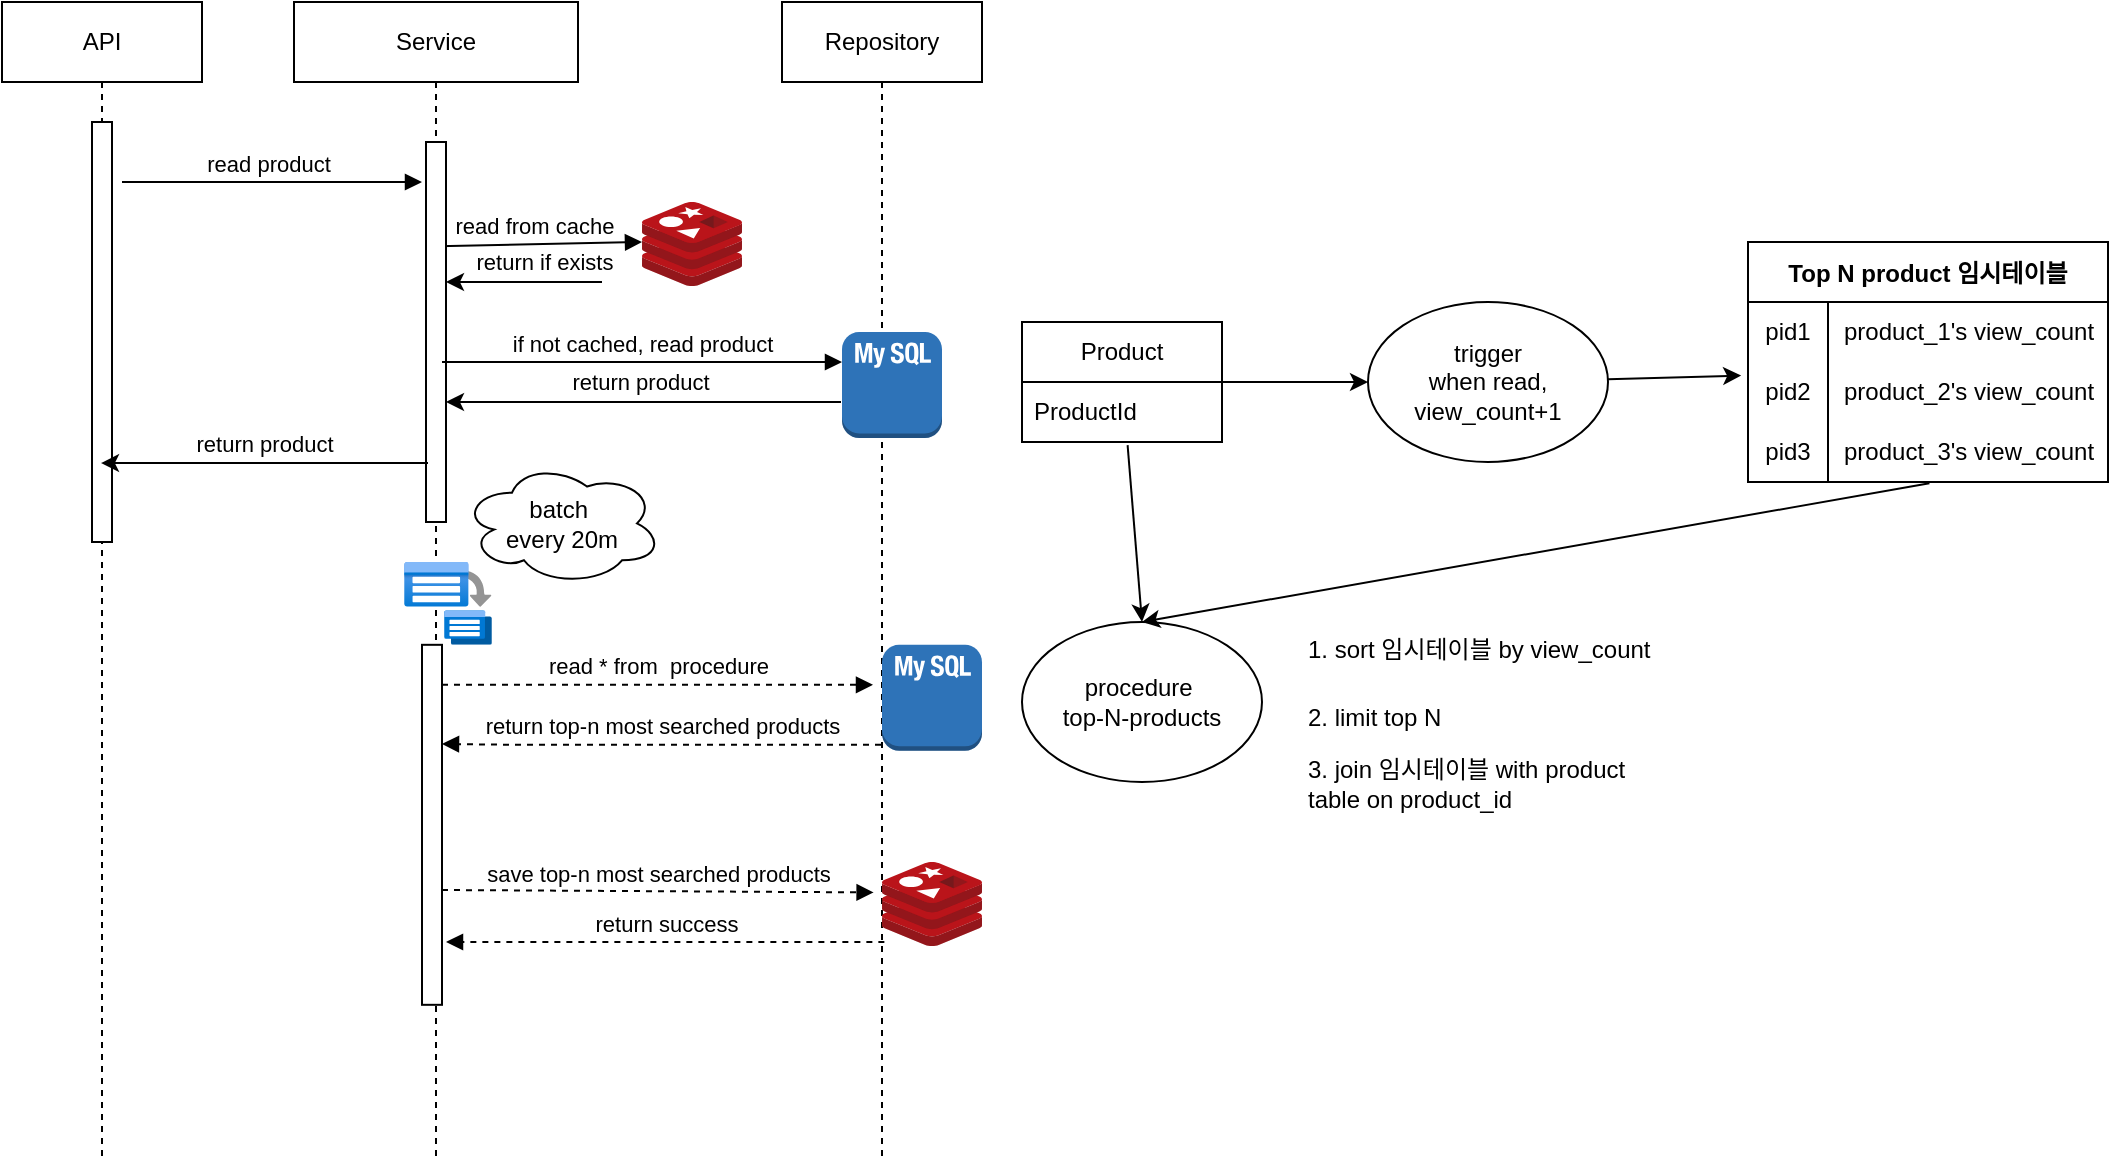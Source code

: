 <mxfile>
    <diagram id="_qYy_YDmPthP_Fgu3tGh" name="페이지-1">
        <mxGraphModel dx="662" dy="670" grid="1" gridSize="10" guides="1" tooltips="1" connect="1" arrows="1" fold="1" page="1" pageScale="1" pageWidth="827" pageHeight="1169" math="0" shadow="0">
            <root>
                <mxCell id="0"/>
                <mxCell id="1" parent="0"/>
                <mxCell id="137" style="edgeStyle=none;html=1;entryX=0;entryY=0.5;entryDx=0;entryDy=0;" parent="1" source="17" target="136" edge="1">
                    <mxGeometry relative="1" as="geometry"/>
                </mxCell>
                <mxCell id="17" value="Product" style="swimlane;fontStyle=0;childLayout=stackLayout;horizontal=1;startSize=30;horizontalStack=0;resizeParent=1;resizeParentMax=0;resizeLast=0;collapsible=1;marginBottom=0;whiteSpace=wrap;html=1;" parent="1" vertex="1">
                    <mxGeometry x="620" y="340" width="100" height="60" as="geometry"/>
                </mxCell>
                <mxCell id="18" value="ProductId" style="text;strokeColor=none;fillColor=none;align=left;verticalAlign=middle;spacingLeft=4;spacingRight=4;overflow=hidden;points=[[0,0.5],[1,0.5]];portConstraint=eastwest;rotatable=0;whiteSpace=wrap;html=1;" parent="17" vertex="1">
                    <mxGeometry y="30" width="100" height="30" as="geometry"/>
                </mxCell>
                <mxCell id="68" value="API" style="shape=umlLifeline;perimeter=lifelinePerimeter;whiteSpace=wrap;html=1;container=1;collapsible=0;recursiveResize=0;outlineConnect=0;" parent="1" vertex="1">
                    <mxGeometry x="110" y="180" width="100" height="580" as="geometry"/>
                </mxCell>
                <mxCell id="73" value="Service" style="shape=umlLifeline;perimeter=lifelinePerimeter;whiteSpace=wrap;html=1;container=1;collapsible=0;recursiveResize=0;outlineConnect=0;movable=1;resizable=1;rotatable=1;deletable=1;editable=1;connectable=1;" parent="1" vertex="1">
                    <mxGeometry x="256" y="180" width="142" height="580" as="geometry"/>
                </mxCell>
                <mxCell id="74" value="" style="html=1;points=[];perimeter=orthogonalPerimeter;" parent="73" vertex="1">
                    <mxGeometry x="64" y="321.41" width="10" height="180" as="geometry"/>
                </mxCell>
                <mxCell id="112" value="" style="aspect=fixed;html=1;points=[];align=center;image;fontSize=12;image=img/lib/azure2/compute/Batch_Accounts.svg;labelBackgroundColor=#000000;fillColor=#FFFFFF;" parent="73" vertex="1">
                    <mxGeometry x="55" y="280.0" width="44" height="41.41" as="geometry"/>
                </mxCell>
                <mxCell id="119" value="read * from&amp;nbsp; procedure" style="html=1;verticalAlign=bottom;endArrow=block;dashed=1;" parent="73" edge="1">
                    <mxGeometry width="80" relative="1" as="geometry">
                        <mxPoint x="74" y="341.41" as="sourcePoint"/>
                        <mxPoint x="289.5" y="341.41" as="targetPoint"/>
                    </mxGeometry>
                </mxCell>
                <mxCell id="83" value="Repository" style="shape=umlLifeline;perimeter=lifelinePerimeter;whiteSpace=wrap;html=1;container=1;collapsible=0;recursiveResize=0;outlineConnect=0;" parent="1" vertex="1">
                    <mxGeometry x="500" y="180" width="100" height="580" as="geometry"/>
                </mxCell>
                <mxCell id="85" value="" style="sketch=0;aspect=fixed;html=1;points=[];align=center;image;fontSize=12;image=img/lib/mscae/Cache_Redis_Product.svg;" parent="83" vertex="1">
                    <mxGeometry x="50" y="430" width="50" height="42" as="geometry"/>
                </mxCell>
                <mxCell id="118" value="" style="outlineConnect=0;dashed=0;verticalLabelPosition=bottom;verticalAlign=top;align=center;html=1;shape=mxgraph.aws3.mysql_db_instance_2;fillColor=#2E73B8;gradientColor=none;" parent="83" vertex="1">
                    <mxGeometry x="50" y="321.41" width="50" height="53" as="geometry"/>
                </mxCell>
                <mxCell id="92" value="save top-n most searched products" style="html=1;verticalAlign=bottom;endArrow=block;dashed=1;entryX=-0.084;entryY=0.362;entryDx=0;entryDy=0;entryPerimeter=0;" parent="1" edge="1" target="85">
                    <mxGeometry width="80" relative="1" as="geometry">
                        <mxPoint x="330" y="624" as="sourcePoint"/>
                        <mxPoint x="529.5" y="624.41" as="targetPoint"/>
                    </mxGeometry>
                </mxCell>
                <mxCell id="93" value="return success" style="html=1;verticalAlign=bottom;endArrow=block;dashed=1;" parent="1" edge="1">
                    <mxGeometry x="0.0" width="80" relative="1" as="geometry">
                        <mxPoint x="551.18" y="650" as="sourcePoint"/>
                        <mxPoint x="332.004" y="650" as="targetPoint"/>
                        <mxPoint as="offset"/>
                        <Array as="points">
                            <mxPoint x="391.68" y="650"/>
                        </Array>
                    </mxGeometry>
                </mxCell>
                <mxCell id="122" value="return top-n most searched products" style="html=1;verticalAlign=bottom;endArrow=block;dashed=1;" parent="1" edge="1" source="83">
                    <mxGeometry x="0.0" width="80" relative="1" as="geometry">
                        <mxPoint x="529.18" y="551.41" as="sourcePoint"/>
                        <mxPoint x="330" y="551" as="targetPoint"/>
                        <mxPoint as="offset"/>
                        <Array as="points">
                            <mxPoint x="369.68" y="551.41"/>
                        </Array>
                    </mxGeometry>
                </mxCell>
                <mxCell id="123" value="Top N product 임시테이블" style="shape=table;startSize=30;container=1;collapsible=0;childLayout=tableLayout;fixedRows=1;rowLines=0;fontStyle=1;" parent="1" vertex="1">
                    <mxGeometry x="983" y="300" width="180" height="120" as="geometry"/>
                </mxCell>
                <mxCell id="124" value="" style="shape=tableRow;horizontal=0;startSize=0;swimlaneHead=0;swimlaneBody=0;top=0;left=0;bottom=0;right=0;collapsible=0;dropTarget=0;fillColor=none;points=[[0,0.5],[1,0.5]];portConstraint=eastwest;" parent="123" vertex="1">
                    <mxGeometry y="30" width="180" height="30" as="geometry"/>
                </mxCell>
                <mxCell id="125" value="pid1" style="shape=partialRectangle;html=1;whiteSpace=wrap;connectable=0;fillColor=none;top=0;left=0;bottom=0;right=0;overflow=hidden;pointerEvents=1;" parent="124" vertex="1">
                    <mxGeometry width="40" height="30" as="geometry">
                        <mxRectangle width="40" height="30" as="alternateBounds"/>
                    </mxGeometry>
                </mxCell>
                <mxCell id="126" value="product_1's view_count" style="shape=partialRectangle;html=1;whiteSpace=wrap;connectable=0;fillColor=none;top=0;left=0;bottom=0;right=0;align=left;spacingLeft=6;overflow=hidden;" parent="124" vertex="1">
                    <mxGeometry x="40" width="140" height="30" as="geometry">
                        <mxRectangle width="140" height="30" as="alternateBounds"/>
                    </mxGeometry>
                </mxCell>
                <mxCell id="127" value="" style="shape=tableRow;horizontal=0;startSize=0;swimlaneHead=0;swimlaneBody=0;top=0;left=0;bottom=0;right=0;collapsible=0;dropTarget=0;fillColor=none;points=[[0,0.5],[1,0.5]];portConstraint=eastwest;" parent="123" vertex="1">
                    <mxGeometry y="60" width="180" height="30" as="geometry"/>
                </mxCell>
                <mxCell id="128" value="pid2" style="shape=partialRectangle;html=1;whiteSpace=wrap;connectable=0;fillColor=none;top=0;left=0;bottom=0;right=0;overflow=hidden;" parent="127" vertex="1">
                    <mxGeometry width="40" height="30" as="geometry">
                        <mxRectangle width="40" height="30" as="alternateBounds"/>
                    </mxGeometry>
                </mxCell>
                <mxCell id="129" value="product_2's view_count" style="shape=partialRectangle;html=1;whiteSpace=wrap;connectable=0;fillColor=none;top=0;left=0;bottom=0;right=0;align=left;spacingLeft=6;overflow=hidden;" parent="127" vertex="1">
                    <mxGeometry x="40" width="140" height="30" as="geometry">
                        <mxRectangle width="140" height="30" as="alternateBounds"/>
                    </mxGeometry>
                </mxCell>
                <mxCell id="130" value="" style="shape=tableRow;horizontal=0;startSize=0;swimlaneHead=0;swimlaneBody=0;top=0;left=0;bottom=0;right=0;collapsible=0;dropTarget=0;fillColor=none;points=[[0,0.5],[1,0.5]];portConstraint=eastwest;" parent="123" vertex="1">
                    <mxGeometry y="90" width="180" height="30" as="geometry"/>
                </mxCell>
                <mxCell id="131" value="pid3" style="shape=partialRectangle;html=1;whiteSpace=wrap;connectable=0;fillColor=none;top=0;left=0;bottom=0;right=0;overflow=hidden;" parent="130" vertex="1">
                    <mxGeometry width="40" height="30" as="geometry">
                        <mxRectangle width="40" height="30" as="alternateBounds"/>
                    </mxGeometry>
                </mxCell>
                <mxCell id="132" value="product_3's view_count" style="shape=partialRectangle;html=1;whiteSpace=wrap;connectable=0;fillColor=none;top=0;left=0;bottom=0;right=0;align=left;spacingLeft=6;overflow=hidden;" parent="130" vertex="1">
                    <mxGeometry x="40" width="140" height="30" as="geometry">
                        <mxRectangle width="140" height="30" as="alternateBounds"/>
                    </mxGeometry>
                </mxCell>
                <mxCell id="139" style="edgeStyle=none;html=1;entryX=-0.019;entryY=0.227;entryDx=0;entryDy=0;entryPerimeter=0;" parent="1" source="136" target="127" edge="1">
                    <mxGeometry relative="1" as="geometry">
                        <mxPoint x="949" y="259" as="targetPoint"/>
                    </mxGeometry>
                </mxCell>
                <mxCell id="136" value="trigger &lt;br&gt;when read, view_count+1" style="ellipse;whiteSpace=wrap;html=1;" parent="1" vertex="1">
                    <mxGeometry x="793" y="330" width="120" height="80" as="geometry"/>
                </mxCell>
                <mxCell id="140" value="procedure&amp;nbsp;&lt;br&gt;top-N-products" style="ellipse;whiteSpace=wrap;html=1;" parent="1" vertex="1">
                    <mxGeometry x="620" y="490" width="120" height="80" as="geometry"/>
                </mxCell>
                <mxCell id="142" value="&lt;h1&gt;&lt;span style=&quot;background-color: initial; font-size: 12px; font-weight: normal;&quot;&gt;1. sort 임시테이블 by view_count&lt;/span&gt;&lt;br&gt;&lt;/h1&gt;&lt;p&gt;2. limit top N&lt;/p&gt;&lt;p&gt;&lt;span style=&quot;background-color: initial;&quot;&gt;3. join 임시테이블 with product table on product_id&lt;/span&gt;&lt;/p&gt;" style="text;html=1;strokeColor=none;fillColor=none;spacing=5;spacingTop=-20;whiteSpace=wrap;overflow=hidden;rounded=0;" parent="1" vertex="1">
                    <mxGeometry x="758" y="480" width="190" height="110" as="geometry"/>
                </mxCell>
                <mxCell id="143" value="batch&amp;nbsp;&lt;br&gt;every 20m" style="ellipse;shape=cloud;whiteSpace=wrap;html=1;" parent="1" vertex="1">
                    <mxGeometry x="340" y="410" width="100" height="61.41" as="geometry"/>
                </mxCell>
                <mxCell id="145" value="" style="html=1;points=[];perimeter=orthogonalPerimeter;" vertex="1" parent="1">
                    <mxGeometry x="155" y="240" width="10" height="210" as="geometry"/>
                </mxCell>
                <mxCell id="146" value="read from cache" style="html=1;verticalAlign=bottom;endArrow=block;exitX=1.125;exitY=0.696;exitDx=0;exitDy=0;exitPerimeter=0;" edge="1" parent="1">
                    <mxGeometry width="80" relative="1" as="geometry">
                        <mxPoint x="322" y="302.28" as="sourcePoint"/>
                        <mxPoint x="430" y="300" as="targetPoint"/>
                    </mxGeometry>
                </mxCell>
                <mxCell id="147" value="" style="html=1;points=[];perimeter=orthogonalPerimeter;" vertex="1" parent="1">
                    <mxGeometry x="322" y="250" width="10" height="190" as="geometry"/>
                </mxCell>
                <mxCell id="148" value="" style="endArrow=classic;html=1;" edge="1" parent="1">
                    <mxGeometry width="50" height="50" relative="1" as="geometry">
                        <mxPoint x="410" y="320" as="sourcePoint"/>
                        <mxPoint x="332" y="320" as="targetPoint"/>
                        <Array as="points">
                            <mxPoint x="365.75" y="320"/>
                        </Array>
                    </mxGeometry>
                </mxCell>
                <mxCell id="149" value="return if exists" style="edgeLabel;html=1;align=center;verticalAlign=middle;resizable=0;points=[];" vertex="1" connectable="0" parent="148">
                    <mxGeometry x="0.398" y="4" relative="1" as="geometry">
                        <mxPoint x="25" y="-14" as="offset"/>
                    </mxGeometry>
                </mxCell>
                <mxCell id="150" value="" style="endArrow=classic;html=1;" edge="1" parent="1">
                    <mxGeometry width="50" height="50" relative="1" as="geometry">
                        <mxPoint x="529.5" y="380" as="sourcePoint"/>
                        <mxPoint x="332" y="380" as="targetPoint"/>
                        <Array as="points">
                            <mxPoint x="465.75" y="380"/>
                            <mxPoint x="365.75" y="380"/>
                        </Array>
                    </mxGeometry>
                </mxCell>
                <mxCell id="151" value="return product" style="edgeLabel;html=1;align=center;verticalAlign=middle;resizable=0;points=[];" vertex="1" connectable="0" parent="150">
                    <mxGeometry x="0.398" y="4" relative="1" as="geometry">
                        <mxPoint x="37" y="-14" as="offset"/>
                    </mxGeometry>
                </mxCell>
                <mxCell id="152" value="read product" style="html=1;verticalAlign=bottom;endArrow=block;" edge="1" parent="1">
                    <mxGeometry x="-0.026" width="80" relative="1" as="geometry">
                        <mxPoint x="170.0" y="270" as="sourcePoint"/>
                        <mxPoint x="320" y="270" as="targetPoint"/>
                        <mxPoint as="offset"/>
                    </mxGeometry>
                </mxCell>
                <mxCell id="153" value="" style="outlineConnect=0;dashed=0;verticalLabelPosition=bottom;verticalAlign=top;align=center;html=1;shape=mxgraph.aws3.mysql_db_instance_2;fillColor=#2E73B8;gradientColor=none;" vertex="1" parent="1">
                    <mxGeometry x="530" y="345" width="50" height="53" as="geometry"/>
                </mxCell>
                <mxCell id="155" value="" style="sketch=0;aspect=fixed;html=1;points=[];align=center;image;fontSize=12;image=img/lib/mscae/Cache_Redis_Product.svg;" vertex="1" parent="1">
                    <mxGeometry x="430" y="280" width="50" height="42" as="geometry"/>
                </mxCell>
                <mxCell id="156" value="if not cached, read product" style="html=1;verticalAlign=bottom;endArrow=block;" edge="1" parent="1">
                    <mxGeometry width="80" relative="1" as="geometry">
                        <mxPoint x="330" y="360" as="sourcePoint"/>
                        <mxPoint x="530" y="360" as="targetPoint"/>
                    </mxGeometry>
                </mxCell>
                <mxCell id="157" value="" style="endArrow=classic;html=1;exitX=0.1;exitY=0.845;exitDx=0;exitDy=0;exitPerimeter=0;" edge="1" parent="1" source="147">
                    <mxGeometry width="50" height="50" relative="1" as="geometry">
                        <mxPoint x="326.75" y="445.005" as="sourcePoint"/>
                        <mxPoint x="159.5" y="410.55" as="targetPoint"/>
                    </mxGeometry>
                </mxCell>
                <mxCell id="158" value="return product" style="edgeLabel;html=1;align=center;verticalAlign=middle;resizable=0;points=[];" vertex="1" connectable="0" parent="157">
                    <mxGeometry x="0.225" y="-4" relative="1" as="geometry">
                        <mxPoint x="18" y="-6" as="offset"/>
                    </mxGeometry>
                </mxCell>
                <mxCell id="172" value="" style="endArrow=classic;html=1;exitX=0.528;exitY=1.053;exitDx=0;exitDy=0;exitPerimeter=0;entryX=0.5;entryY=0;entryDx=0;entryDy=0;" edge="1" parent="1" source="18" target="140">
                    <mxGeometry width="50" height="50" relative="1" as="geometry">
                        <mxPoint x="820" y="520" as="sourcePoint"/>
                        <mxPoint x="870" y="470" as="targetPoint"/>
                    </mxGeometry>
                </mxCell>
                <mxCell id="173" value="" style="endArrow=classic;html=1;exitX=0.504;exitY=1.02;exitDx=0;exitDy=0;exitPerimeter=0;entryX=0.5;entryY=0;entryDx=0;entryDy=0;" edge="1" parent="1" source="130" target="140">
                    <mxGeometry width="50" height="50" relative="1" as="geometry">
                        <mxPoint x="820" y="520" as="sourcePoint"/>
                        <mxPoint x="870" y="470" as="targetPoint"/>
                    </mxGeometry>
                </mxCell>
            </root>
        </mxGraphModel>
    </diagram>
</mxfile>